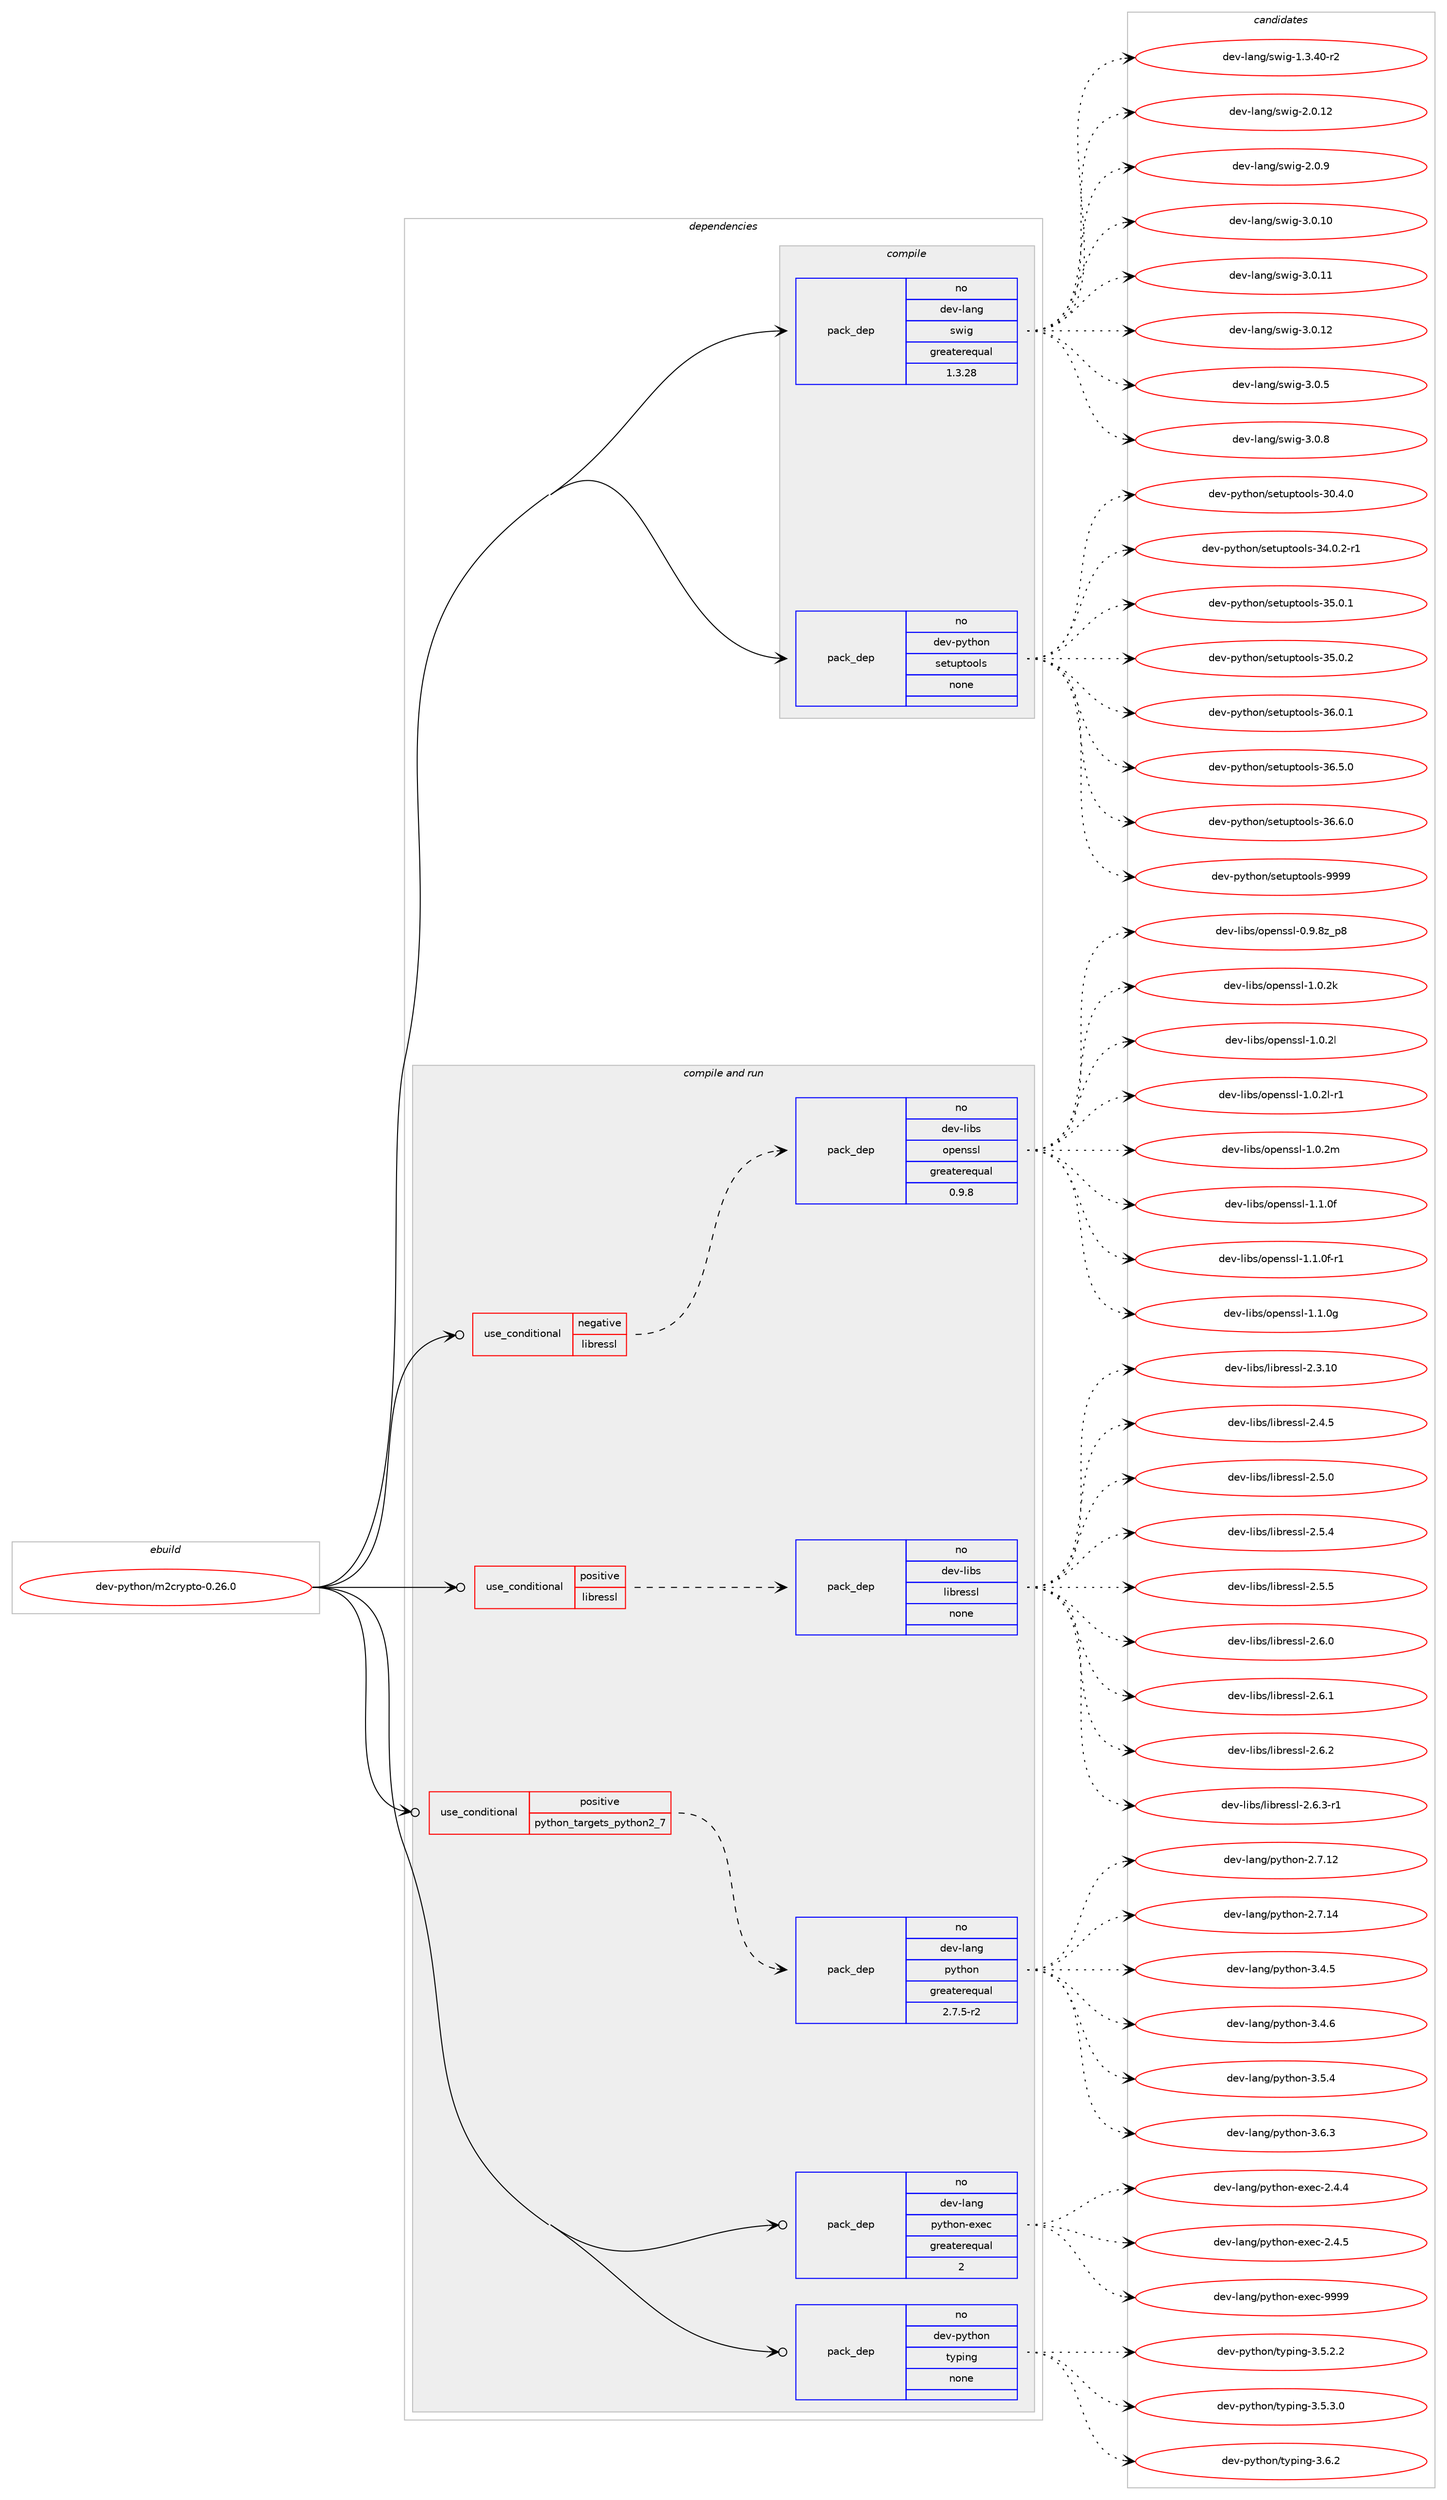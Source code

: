 digraph prolog {

# *************
# Graph options
# *************

newrank=true;
concentrate=true;
compound=true;
graph [rankdir=LR,fontname=Helvetica,fontsize=10,ranksep=1.5];#, ranksep=2.5, nodesep=0.2];
edge  [arrowhead=vee];
node  [fontname=Helvetica,fontsize=10];

# **********
# The ebuild
# **********

subgraph cluster_leftcol {
color=gray;
rank=same;
label=<<i>ebuild</i>>;
id [label="dev-python/m2crypto-0.26.0", color=red, width=4, href="../dev-python/m2crypto-0.26.0.svg"];
}

# ****************
# The dependencies
# ****************

subgraph cluster_midcol {
color=gray;
label=<<i>dependencies</i>>;
subgraph cluster_compile {
fillcolor="#eeeeee";
style=filled;
label=<<i>compile</i>>;
subgraph pack126085 {
dependency165092 [label=<<TABLE BORDER="0" CELLBORDER="1" CELLSPACING="0" CELLPADDING="4" WIDTH="220"><TR><TD ROWSPAN="6" CELLPADDING="30">pack_dep</TD></TR><TR><TD WIDTH="110">no</TD></TR><TR><TD>dev-lang</TD></TR><TR><TD>swig</TD></TR><TR><TD>greaterequal</TD></TR><TR><TD>1.3.28</TD></TR></TABLE>>, shape=none, color=blue];
}
id:e -> dependency165092:w [weight=20,style="solid",arrowhead="vee"];
subgraph pack126086 {
dependency165093 [label=<<TABLE BORDER="0" CELLBORDER="1" CELLSPACING="0" CELLPADDING="4" WIDTH="220"><TR><TD ROWSPAN="6" CELLPADDING="30">pack_dep</TD></TR><TR><TD WIDTH="110">no</TD></TR><TR><TD>dev-python</TD></TR><TR><TD>setuptools</TD></TR><TR><TD>none</TD></TR><TR><TD></TD></TR></TABLE>>, shape=none, color=blue];
}
id:e -> dependency165093:w [weight=20,style="solid",arrowhead="vee"];
}
subgraph cluster_compileandrun {
fillcolor="#eeeeee";
style=filled;
label=<<i>compile and run</i>>;
subgraph cond35154 {
dependency165094 [label=<<TABLE BORDER="0" CELLBORDER="1" CELLSPACING="0" CELLPADDING="4"><TR><TD ROWSPAN="3" CELLPADDING="10">use_conditional</TD></TR><TR><TD>negative</TD></TR><TR><TD>libressl</TD></TR></TABLE>>, shape=none, color=red];
subgraph pack126087 {
dependency165095 [label=<<TABLE BORDER="0" CELLBORDER="1" CELLSPACING="0" CELLPADDING="4" WIDTH="220"><TR><TD ROWSPAN="6" CELLPADDING="30">pack_dep</TD></TR><TR><TD WIDTH="110">no</TD></TR><TR><TD>dev-libs</TD></TR><TR><TD>openssl</TD></TR><TR><TD>greaterequal</TD></TR><TR><TD>0.9.8</TD></TR></TABLE>>, shape=none, color=blue];
}
dependency165094:e -> dependency165095:w [weight=20,style="dashed",arrowhead="vee"];
}
id:e -> dependency165094:w [weight=20,style="solid",arrowhead="odotvee"];
subgraph cond35155 {
dependency165096 [label=<<TABLE BORDER="0" CELLBORDER="1" CELLSPACING="0" CELLPADDING="4"><TR><TD ROWSPAN="3" CELLPADDING="10">use_conditional</TD></TR><TR><TD>positive</TD></TR><TR><TD>libressl</TD></TR></TABLE>>, shape=none, color=red];
subgraph pack126088 {
dependency165097 [label=<<TABLE BORDER="0" CELLBORDER="1" CELLSPACING="0" CELLPADDING="4" WIDTH="220"><TR><TD ROWSPAN="6" CELLPADDING="30">pack_dep</TD></TR><TR><TD WIDTH="110">no</TD></TR><TR><TD>dev-libs</TD></TR><TR><TD>libressl</TD></TR><TR><TD>none</TD></TR><TR><TD></TD></TR></TABLE>>, shape=none, color=blue];
}
dependency165096:e -> dependency165097:w [weight=20,style="dashed",arrowhead="vee"];
}
id:e -> dependency165096:w [weight=20,style="solid",arrowhead="odotvee"];
subgraph cond35156 {
dependency165098 [label=<<TABLE BORDER="0" CELLBORDER="1" CELLSPACING="0" CELLPADDING="4"><TR><TD ROWSPAN="3" CELLPADDING="10">use_conditional</TD></TR><TR><TD>positive</TD></TR><TR><TD>python_targets_python2_7</TD></TR></TABLE>>, shape=none, color=red];
subgraph pack126089 {
dependency165099 [label=<<TABLE BORDER="0" CELLBORDER="1" CELLSPACING="0" CELLPADDING="4" WIDTH="220"><TR><TD ROWSPAN="6" CELLPADDING="30">pack_dep</TD></TR><TR><TD WIDTH="110">no</TD></TR><TR><TD>dev-lang</TD></TR><TR><TD>python</TD></TR><TR><TD>greaterequal</TD></TR><TR><TD>2.7.5-r2</TD></TR></TABLE>>, shape=none, color=blue];
}
dependency165098:e -> dependency165099:w [weight=20,style="dashed",arrowhead="vee"];
}
id:e -> dependency165098:w [weight=20,style="solid",arrowhead="odotvee"];
subgraph pack126090 {
dependency165100 [label=<<TABLE BORDER="0" CELLBORDER="1" CELLSPACING="0" CELLPADDING="4" WIDTH="220"><TR><TD ROWSPAN="6" CELLPADDING="30">pack_dep</TD></TR><TR><TD WIDTH="110">no</TD></TR><TR><TD>dev-lang</TD></TR><TR><TD>python-exec</TD></TR><TR><TD>greaterequal</TD></TR><TR><TD>2</TD></TR></TABLE>>, shape=none, color=blue];
}
id:e -> dependency165100:w [weight=20,style="solid",arrowhead="odotvee"];
subgraph pack126091 {
dependency165101 [label=<<TABLE BORDER="0" CELLBORDER="1" CELLSPACING="0" CELLPADDING="4" WIDTH="220"><TR><TD ROWSPAN="6" CELLPADDING="30">pack_dep</TD></TR><TR><TD WIDTH="110">no</TD></TR><TR><TD>dev-python</TD></TR><TR><TD>typing</TD></TR><TR><TD>none</TD></TR><TR><TD></TD></TR></TABLE>>, shape=none, color=blue];
}
id:e -> dependency165101:w [weight=20,style="solid",arrowhead="odotvee"];
}
subgraph cluster_run {
fillcolor="#eeeeee";
style=filled;
label=<<i>run</i>>;
}
}

# **************
# The candidates
# **************

subgraph cluster_choices {
rank=same;
color=gray;
label=<<i>candidates</i>>;

subgraph choice126085 {
color=black;
nodesep=1;
choice100101118451089711010347115119105103454946514652484511450 [label="dev-lang/swig-1.3.40-r2", color=red, width=4,href="../dev-lang/swig-1.3.40-r2.svg"];
choice10010111845108971101034711511910510345504648464950 [label="dev-lang/swig-2.0.12", color=red, width=4,href="../dev-lang/swig-2.0.12.svg"];
choice100101118451089711010347115119105103455046484657 [label="dev-lang/swig-2.0.9", color=red, width=4,href="../dev-lang/swig-2.0.9.svg"];
choice10010111845108971101034711511910510345514648464948 [label="dev-lang/swig-3.0.10", color=red, width=4,href="../dev-lang/swig-3.0.10.svg"];
choice10010111845108971101034711511910510345514648464949 [label="dev-lang/swig-3.0.11", color=red, width=4,href="../dev-lang/swig-3.0.11.svg"];
choice10010111845108971101034711511910510345514648464950 [label="dev-lang/swig-3.0.12", color=red, width=4,href="../dev-lang/swig-3.0.12.svg"];
choice100101118451089711010347115119105103455146484653 [label="dev-lang/swig-3.0.5", color=red, width=4,href="../dev-lang/swig-3.0.5.svg"];
choice100101118451089711010347115119105103455146484656 [label="dev-lang/swig-3.0.8", color=red, width=4,href="../dev-lang/swig-3.0.8.svg"];
dependency165092:e -> choice100101118451089711010347115119105103454946514652484511450:w [style=dotted,weight="100"];
dependency165092:e -> choice10010111845108971101034711511910510345504648464950:w [style=dotted,weight="100"];
dependency165092:e -> choice100101118451089711010347115119105103455046484657:w [style=dotted,weight="100"];
dependency165092:e -> choice10010111845108971101034711511910510345514648464948:w [style=dotted,weight="100"];
dependency165092:e -> choice10010111845108971101034711511910510345514648464949:w [style=dotted,weight="100"];
dependency165092:e -> choice10010111845108971101034711511910510345514648464950:w [style=dotted,weight="100"];
dependency165092:e -> choice100101118451089711010347115119105103455146484653:w [style=dotted,weight="100"];
dependency165092:e -> choice100101118451089711010347115119105103455146484656:w [style=dotted,weight="100"];
}
subgraph choice126086 {
color=black;
nodesep=1;
choice100101118451121211161041111104711510111611711211611111110811545514846524648 [label="dev-python/setuptools-30.4.0", color=red, width=4,href="../dev-python/setuptools-30.4.0.svg"];
choice1001011184511212111610411111047115101116117112116111111108115455152464846504511449 [label="dev-python/setuptools-34.0.2-r1", color=red, width=4,href="../dev-python/setuptools-34.0.2-r1.svg"];
choice100101118451121211161041111104711510111611711211611111110811545515346484649 [label="dev-python/setuptools-35.0.1", color=red, width=4,href="../dev-python/setuptools-35.0.1.svg"];
choice100101118451121211161041111104711510111611711211611111110811545515346484650 [label="dev-python/setuptools-35.0.2", color=red, width=4,href="../dev-python/setuptools-35.0.2.svg"];
choice100101118451121211161041111104711510111611711211611111110811545515446484649 [label="dev-python/setuptools-36.0.1", color=red, width=4,href="../dev-python/setuptools-36.0.1.svg"];
choice100101118451121211161041111104711510111611711211611111110811545515446534648 [label="dev-python/setuptools-36.5.0", color=red, width=4,href="../dev-python/setuptools-36.5.0.svg"];
choice100101118451121211161041111104711510111611711211611111110811545515446544648 [label="dev-python/setuptools-36.6.0", color=red, width=4,href="../dev-python/setuptools-36.6.0.svg"];
choice10010111845112121116104111110471151011161171121161111111081154557575757 [label="dev-python/setuptools-9999", color=red, width=4,href="../dev-python/setuptools-9999.svg"];
dependency165093:e -> choice100101118451121211161041111104711510111611711211611111110811545514846524648:w [style=dotted,weight="100"];
dependency165093:e -> choice1001011184511212111610411111047115101116117112116111111108115455152464846504511449:w [style=dotted,weight="100"];
dependency165093:e -> choice100101118451121211161041111104711510111611711211611111110811545515346484649:w [style=dotted,weight="100"];
dependency165093:e -> choice100101118451121211161041111104711510111611711211611111110811545515346484650:w [style=dotted,weight="100"];
dependency165093:e -> choice100101118451121211161041111104711510111611711211611111110811545515446484649:w [style=dotted,weight="100"];
dependency165093:e -> choice100101118451121211161041111104711510111611711211611111110811545515446534648:w [style=dotted,weight="100"];
dependency165093:e -> choice100101118451121211161041111104711510111611711211611111110811545515446544648:w [style=dotted,weight="100"];
dependency165093:e -> choice10010111845112121116104111110471151011161171121161111111081154557575757:w [style=dotted,weight="100"];
}
subgraph choice126087 {
color=black;
nodesep=1;
choice1001011184510810598115471111121011101151151084548465746561229511256 [label="dev-libs/openssl-0.9.8z_p8", color=red, width=4,href="../dev-libs/openssl-0.9.8z_p8.svg"];
choice100101118451081059811547111112101110115115108454946484650107 [label="dev-libs/openssl-1.0.2k", color=red, width=4,href="../dev-libs/openssl-1.0.2k.svg"];
choice100101118451081059811547111112101110115115108454946484650108 [label="dev-libs/openssl-1.0.2l", color=red, width=4,href="../dev-libs/openssl-1.0.2l.svg"];
choice1001011184510810598115471111121011101151151084549464846501084511449 [label="dev-libs/openssl-1.0.2l-r1", color=red, width=4,href="../dev-libs/openssl-1.0.2l-r1.svg"];
choice100101118451081059811547111112101110115115108454946484650109 [label="dev-libs/openssl-1.0.2m", color=red, width=4,href="../dev-libs/openssl-1.0.2m.svg"];
choice100101118451081059811547111112101110115115108454946494648102 [label="dev-libs/openssl-1.1.0f", color=red, width=4,href="../dev-libs/openssl-1.1.0f.svg"];
choice1001011184510810598115471111121011101151151084549464946481024511449 [label="dev-libs/openssl-1.1.0f-r1", color=red, width=4,href="../dev-libs/openssl-1.1.0f-r1.svg"];
choice100101118451081059811547111112101110115115108454946494648103 [label="dev-libs/openssl-1.1.0g", color=red, width=4,href="../dev-libs/openssl-1.1.0g.svg"];
dependency165095:e -> choice1001011184510810598115471111121011101151151084548465746561229511256:w [style=dotted,weight="100"];
dependency165095:e -> choice100101118451081059811547111112101110115115108454946484650107:w [style=dotted,weight="100"];
dependency165095:e -> choice100101118451081059811547111112101110115115108454946484650108:w [style=dotted,weight="100"];
dependency165095:e -> choice1001011184510810598115471111121011101151151084549464846501084511449:w [style=dotted,weight="100"];
dependency165095:e -> choice100101118451081059811547111112101110115115108454946484650109:w [style=dotted,weight="100"];
dependency165095:e -> choice100101118451081059811547111112101110115115108454946494648102:w [style=dotted,weight="100"];
dependency165095:e -> choice1001011184510810598115471111121011101151151084549464946481024511449:w [style=dotted,weight="100"];
dependency165095:e -> choice100101118451081059811547111112101110115115108454946494648103:w [style=dotted,weight="100"];
}
subgraph choice126088 {
color=black;
nodesep=1;
choice1001011184510810598115471081059811410111511510845504651464948 [label="dev-libs/libressl-2.3.10", color=red, width=4,href="../dev-libs/libressl-2.3.10.svg"];
choice10010111845108105981154710810598114101115115108455046524653 [label="dev-libs/libressl-2.4.5", color=red, width=4,href="../dev-libs/libressl-2.4.5.svg"];
choice10010111845108105981154710810598114101115115108455046534648 [label="dev-libs/libressl-2.5.0", color=red, width=4,href="../dev-libs/libressl-2.5.0.svg"];
choice10010111845108105981154710810598114101115115108455046534652 [label="dev-libs/libressl-2.5.4", color=red, width=4,href="../dev-libs/libressl-2.5.4.svg"];
choice10010111845108105981154710810598114101115115108455046534653 [label="dev-libs/libressl-2.5.5", color=red, width=4,href="../dev-libs/libressl-2.5.5.svg"];
choice10010111845108105981154710810598114101115115108455046544648 [label="dev-libs/libressl-2.6.0", color=red, width=4,href="../dev-libs/libressl-2.6.0.svg"];
choice10010111845108105981154710810598114101115115108455046544649 [label="dev-libs/libressl-2.6.1", color=red, width=4,href="../dev-libs/libressl-2.6.1.svg"];
choice10010111845108105981154710810598114101115115108455046544650 [label="dev-libs/libressl-2.6.2", color=red, width=4,href="../dev-libs/libressl-2.6.2.svg"];
choice100101118451081059811547108105981141011151151084550465446514511449 [label="dev-libs/libressl-2.6.3-r1", color=red, width=4,href="../dev-libs/libressl-2.6.3-r1.svg"];
dependency165097:e -> choice1001011184510810598115471081059811410111511510845504651464948:w [style=dotted,weight="100"];
dependency165097:e -> choice10010111845108105981154710810598114101115115108455046524653:w [style=dotted,weight="100"];
dependency165097:e -> choice10010111845108105981154710810598114101115115108455046534648:w [style=dotted,weight="100"];
dependency165097:e -> choice10010111845108105981154710810598114101115115108455046534652:w [style=dotted,weight="100"];
dependency165097:e -> choice10010111845108105981154710810598114101115115108455046534653:w [style=dotted,weight="100"];
dependency165097:e -> choice10010111845108105981154710810598114101115115108455046544648:w [style=dotted,weight="100"];
dependency165097:e -> choice10010111845108105981154710810598114101115115108455046544649:w [style=dotted,weight="100"];
dependency165097:e -> choice10010111845108105981154710810598114101115115108455046544650:w [style=dotted,weight="100"];
dependency165097:e -> choice100101118451081059811547108105981141011151151084550465446514511449:w [style=dotted,weight="100"];
}
subgraph choice126089 {
color=black;
nodesep=1;
choice10010111845108971101034711212111610411111045504655464950 [label="dev-lang/python-2.7.12", color=red, width=4,href="../dev-lang/python-2.7.12.svg"];
choice10010111845108971101034711212111610411111045504655464952 [label="dev-lang/python-2.7.14", color=red, width=4,href="../dev-lang/python-2.7.14.svg"];
choice100101118451089711010347112121116104111110455146524653 [label="dev-lang/python-3.4.5", color=red, width=4,href="../dev-lang/python-3.4.5.svg"];
choice100101118451089711010347112121116104111110455146524654 [label="dev-lang/python-3.4.6", color=red, width=4,href="../dev-lang/python-3.4.6.svg"];
choice100101118451089711010347112121116104111110455146534652 [label="dev-lang/python-3.5.4", color=red, width=4,href="../dev-lang/python-3.5.4.svg"];
choice100101118451089711010347112121116104111110455146544651 [label="dev-lang/python-3.6.3", color=red, width=4,href="../dev-lang/python-3.6.3.svg"];
dependency165099:e -> choice10010111845108971101034711212111610411111045504655464950:w [style=dotted,weight="100"];
dependency165099:e -> choice10010111845108971101034711212111610411111045504655464952:w [style=dotted,weight="100"];
dependency165099:e -> choice100101118451089711010347112121116104111110455146524653:w [style=dotted,weight="100"];
dependency165099:e -> choice100101118451089711010347112121116104111110455146524654:w [style=dotted,weight="100"];
dependency165099:e -> choice100101118451089711010347112121116104111110455146534652:w [style=dotted,weight="100"];
dependency165099:e -> choice100101118451089711010347112121116104111110455146544651:w [style=dotted,weight="100"];
}
subgraph choice126090 {
color=black;
nodesep=1;
choice1001011184510897110103471121211161041111104510112010199455046524652 [label="dev-lang/python-exec-2.4.4", color=red, width=4,href="../dev-lang/python-exec-2.4.4.svg"];
choice1001011184510897110103471121211161041111104510112010199455046524653 [label="dev-lang/python-exec-2.4.5", color=red, width=4,href="../dev-lang/python-exec-2.4.5.svg"];
choice10010111845108971101034711212111610411111045101120101994557575757 [label="dev-lang/python-exec-9999", color=red, width=4,href="../dev-lang/python-exec-9999.svg"];
dependency165100:e -> choice1001011184510897110103471121211161041111104510112010199455046524652:w [style=dotted,weight="100"];
dependency165100:e -> choice1001011184510897110103471121211161041111104510112010199455046524653:w [style=dotted,weight="100"];
dependency165100:e -> choice10010111845108971101034711212111610411111045101120101994557575757:w [style=dotted,weight="100"];
}
subgraph choice126091 {
color=black;
nodesep=1;
choice10010111845112121116104111110471161211121051101034551465346504650 [label="dev-python/typing-3.5.2.2", color=red, width=4,href="../dev-python/typing-3.5.2.2.svg"];
choice10010111845112121116104111110471161211121051101034551465346514648 [label="dev-python/typing-3.5.3.0", color=red, width=4,href="../dev-python/typing-3.5.3.0.svg"];
choice1001011184511212111610411111047116121112105110103455146544650 [label="dev-python/typing-3.6.2", color=red, width=4,href="../dev-python/typing-3.6.2.svg"];
dependency165101:e -> choice10010111845112121116104111110471161211121051101034551465346504650:w [style=dotted,weight="100"];
dependency165101:e -> choice10010111845112121116104111110471161211121051101034551465346514648:w [style=dotted,weight="100"];
dependency165101:e -> choice1001011184511212111610411111047116121112105110103455146544650:w [style=dotted,weight="100"];
}
}

}
